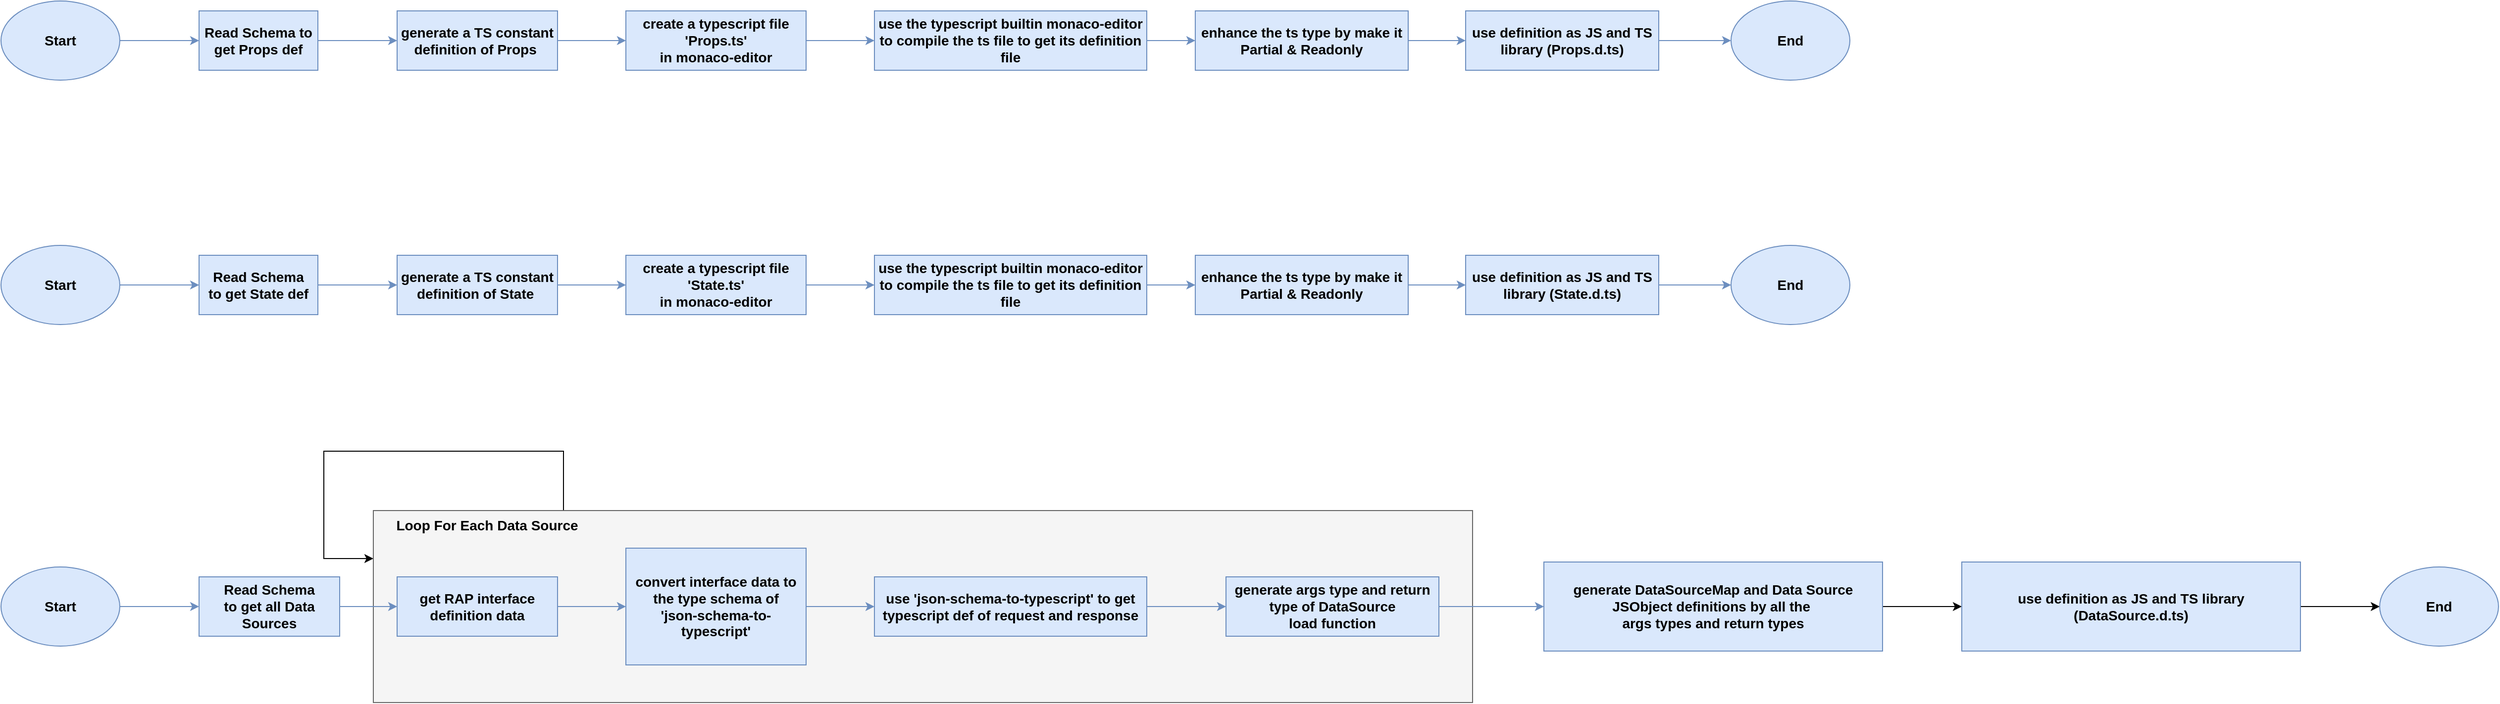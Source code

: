 <mxfile version="22.1.11" type="github">
  <diagram name="第 1 页" id="foYGR9R7QBZYM_IOSINY">
    <mxGraphModel dx="1660" dy="1055" grid="0" gridSize="10" guides="1" tooltips="1" connect="1" arrows="1" fold="1" page="0" pageScale="1" pageWidth="827" pageHeight="1169" math="0" shadow="0">
      <root>
        <mxCell id="0" />
        <mxCell id="1" parent="0" />
        <mxCell id="4FnhvvI2vXlfCGd2GcOM-49" style="edgeStyle=orthogonalEdgeStyle;rounded=0;orthogonalLoop=1;jettySize=auto;html=1;entryX=0;entryY=0.25;entryDx=0;entryDy=0;" edge="1" parent="1" source="4FnhvvI2vXlfCGd2GcOM-47" target="4FnhvvI2vXlfCGd2GcOM-47">
          <mxGeometry relative="1" as="geometry">
            <mxPoint x="1562" y="802" as="targetPoint" />
            <Array as="points">
              <mxPoint x="1069" y="744" />
              <mxPoint x="827" y="744" />
              <mxPoint x="827" y="853" />
            </Array>
          </mxGeometry>
        </mxCell>
        <mxCell id="4FnhvvI2vXlfCGd2GcOM-47" value="" style="rounded=0;whiteSpace=wrap;html=1;fillColor=#f5f5f5;fontColor=#333333;strokeColor=#666666;" vertex="1" parent="1">
          <mxGeometry x="877" y="804" width="1110" height="194" as="geometry" />
        </mxCell>
        <mxCell id="4FnhvvI2vXlfCGd2GcOM-3" value="" style="edgeStyle=orthogonalEdgeStyle;rounded=0;orthogonalLoop=1;jettySize=auto;html=1;fontSize=14;fillColor=#dae8fc;strokeColor=#6c8ebf;fontStyle=1" edge="1" parent="1" source="4FnhvvI2vXlfCGd2GcOM-1" target="4FnhvvI2vXlfCGd2GcOM-2">
          <mxGeometry relative="1" as="geometry" />
        </mxCell>
        <mxCell id="4FnhvvI2vXlfCGd2GcOM-1" value="Start" style="ellipse;whiteSpace=wrap;html=1;fontSize=14;fillColor=#dae8fc;strokeColor=#6c8ebf;fontStyle=1" vertex="1" parent="1">
          <mxGeometry x="501" y="289" width="120" height="80" as="geometry" />
        </mxCell>
        <mxCell id="4FnhvvI2vXlfCGd2GcOM-5" value="" style="edgeStyle=orthogonalEdgeStyle;rounded=0;orthogonalLoop=1;jettySize=auto;html=1;fontSize=14;fillColor=#dae8fc;strokeColor=#6c8ebf;fontStyle=1" edge="1" parent="1" source="4FnhvvI2vXlfCGd2GcOM-2" target="4FnhvvI2vXlfCGd2GcOM-4">
          <mxGeometry relative="1" as="geometry" />
        </mxCell>
        <mxCell id="4FnhvvI2vXlfCGd2GcOM-2" value="Read Schema to get Props def" style="whiteSpace=wrap;html=1;fontSize=14;fillColor=#dae8fc;strokeColor=#6c8ebf;fontStyle=1" vertex="1" parent="1">
          <mxGeometry x="701" y="299" width="120" height="60" as="geometry" />
        </mxCell>
        <mxCell id="4FnhvvI2vXlfCGd2GcOM-10" style="edgeStyle=orthogonalEdgeStyle;rounded=0;orthogonalLoop=1;jettySize=auto;html=1;fontSize=14;fillColor=#dae8fc;strokeColor=#6c8ebf;fontStyle=1" edge="1" parent="1" source="4FnhvvI2vXlfCGd2GcOM-4" target="4FnhvvI2vXlfCGd2GcOM-9">
          <mxGeometry relative="1" as="geometry" />
        </mxCell>
        <mxCell id="4FnhvvI2vXlfCGd2GcOM-4" value="generate a TS constant definition of Props&amp;nbsp;" style="whiteSpace=wrap;html=1;fontSize=14;fillColor=#dae8fc;strokeColor=#6c8ebf;fontStyle=1" vertex="1" parent="1">
          <mxGeometry x="901" y="299" width="162" height="60" as="geometry" />
        </mxCell>
        <mxCell id="4FnhvvI2vXlfCGd2GcOM-13" value="" style="edgeStyle=orthogonalEdgeStyle;rounded=0;orthogonalLoop=1;jettySize=auto;html=1;fontSize=14;fillColor=#dae8fc;strokeColor=#6c8ebf;fontStyle=1" edge="1" parent="1" source="4FnhvvI2vXlfCGd2GcOM-6" target="4FnhvvI2vXlfCGd2GcOM-12">
          <mxGeometry relative="1" as="geometry" />
        </mxCell>
        <mxCell id="4FnhvvI2vXlfCGd2GcOM-6" value="use the typescript builtin monaco-editor to compile the ts file to get its definition file" style="whiteSpace=wrap;html=1;fontSize=14;fillColor=#dae8fc;strokeColor=#6c8ebf;fontStyle=1" vertex="1" parent="1">
          <mxGeometry x="1383" y="299" width="275" height="60" as="geometry" />
        </mxCell>
        <mxCell id="4FnhvvI2vXlfCGd2GcOM-11" style="edgeStyle=orthogonalEdgeStyle;rounded=0;orthogonalLoop=1;jettySize=auto;html=1;fontSize=14;fillColor=#dae8fc;strokeColor=#6c8ebf;fontStyle=1" edge="1" parent="1" source="4FnhvvI2vXlfCGd2GcOM-9" target="4FnhvvI2vXlfCGd2GcOM-6">
          <mxGeometry relative="1" as="geometry" />
        </mxCell>
        <mxCell id="4FnhvvI2vXlfCGd2GcOM-9" value="create a typescript file&lt;br&gt;&#39;Props.ts&#39;&lt;br&gt;in monaco-editor" style="whiteSpace=wrap;html=1;fontSize=14;fillColor=#dae8fc;strokeColor=#6c8ebf;fontStyle=1" vertex="1" parent="1">
          <mxGeometry x="1132" y="299" width="182" height="60" as="geometry" />
        </mxCell>
        <mxCell id="4FnhvvI2vXlfCGd2GcOM-15" value="" style="edgeStyle=orthogonalEdgeStyle;rounded=0;orthogonalLoop=1;jettySize=auto;html=1;fontSize=14;fillColor=#dae8fc;strokeColor=#6c8ebf;fontStyle=1" edge="1" parent="1" source="4FnhvvI2vXlfCGd2GcOM-12" target="4FnhvvI2vXlfCGd2GcOM-14">
          <mxGeometry relative="1" as="geometry" />
        </mxCell>
        <mxCell id="4FnhvvI2vXlfCGd2GcOM-12" value="enhance the ts type by make it Partial &amp;amp; Readonly" style="whiteSpace=wrap;html=1;fontSize=14;fillColor=#dae8fc;strokeColor=#6c8ebf;fontStyle=1" vertex="1" parent="1">
          <mxGeometry x="1707" y="299" width="215" height="60" as="geometry" />
        </mxCell>
        <mxCell id="4FnhvvI2vXlfCGd2GcOM-17" style="edgeStyle=orthogonalEdgeStyle;rounded=0;orthogonalLoop=1;jettySize=auto;html=1;fontSize=14;fillColor=#dae8fc;strokeColor=#6c8ebf;fontStyle=1" edge="1" parent="1" source="4FnhvvI2vXlfCGd2GcOM-14" target="4FnhvvI2vXlfCGd2GcOM-16">
          <mxGeometry relative="1" as="geometry" />
        </mxCell>
        <mxCell id="4FnhvvI2vXlfCGd2GcOM-14" value="use definition as JS and TS library (Props.d.ts)" style="whiteSpace=wrap;html=1;fontSize=14;fillColor=#dae8fc;strokeColor=#6c8ebf;fontStyle=1" vertex="1" parent="1">
          <mxGeometry x="1980" y="299" width="195" height="60" as="geometry" />
        </mxCell>
        <mxCell id="4FnhvvI2vXlfCGd2GcOM-16" value="End" style="ellipse;whiteSpace=wrap;html=1;fontSize=14;fillColor=#dae8fc;strokeColor=#6c8ebf;fontStyle=1" vertex="1" parent="1">
          <mxGeometry x="2248" y="289" width="120" height="80" as="geometry" />
        </mxCell>
        <mxCell id="4FnhvvI2vXlfCGd2GcOM-18" value="" style="edgeStyle=orthogonalEdgeStyle;rounded=0;orthogonalLoop=1;jettySize=auto;html=1;fontSize=14;fillColor=#dae8fc;strokeColor=#6c8ebf;fontStyle=1" edge="1" parent="1" source="4FnhvvI2vXlfCGd2GcOM-19" target="4FnhvvI2vXlfCGd2GcOM-21">
          <mxGeometry relative="1" as="geometry" />
        </mxCell>
        <mxCell id="4FnhvvI2vXlfCGd2GcOM-19" value="Start" style="ellipse;whiteSpace=wrap;html=1;fontSize=14;fillColor=#dae8fc;strokeColor=#6c8ebf;fontStyle=1" vertex="1" parent="1">
          <mxGeometry x="501" y="536" width="120" height="80" as="geometry" />
        </mxCell>
        <mxCell id="4FnhvvI2vXlfCGd2GcOM-20" value="" style="edgeStyle=orthogonalEdgeStyle;rounded=0;orthogonalLoop=1;jettySize=auto;html=1;fontSize=14;fillColor=#dae8fc;strokeColor=#6c8ebf;fontStyle=1" edge="1" parent="1" source="4FnhvvI2vXlfCGd2GcOM-21" target="4FnhvvI2vXlfCGd2GcOM-23">
          <mxGeometry relative="1" as="geometry" />
        </mxCell>
        <mxCell id="4FnhvvI2vXlfCGd2GcOM-21" value="Read Schema&lt;br&gt;to get State def" style="whiteSpace=wrap;html=1;fontSize=14;fillColor=#dae8fc;strokeColor=#6c8ebf;fontStyle=1" vertex="1" parent="1">
          <mxGeometry x="701" y="546" width="120" height="60" as="geometry" />
        </mxCell>
        <mxCell id="4FnhvvI2vXlfCGd2GcOM-22" style="edgeStyle=orthogonalEdgeStyle;rounded=0;orthogonalLoop=1;jettySize=auto;html=1;fontSize=14;fillColor=#dae8fc;strokeColor=#6c8ebf;fontStyle=1" edge="1" parent="1" source="4FnhvvI2vXlfCGd2GcOM-23" target="4FnhvvI2vXlfCGd2GcOM-27">
          <mxGeometry relative="1" as="geometry" />
        </mxCell>
        <mxCell id="4FnhvvI2vXlfCGd2GcOM-23" value="generate a TS constant definition of State&amp;nbsp;" style="whiteSpace=wrap;html=1;fontSize=14;fillColor=#dae8fc;strokeColor=#6c8ebf;fontStyle=1" vertex="1" parent="1">
          <mxGeometry x="901" y="546" width="162" height="60" as="geometry" />
        </mxCell>
        <mxCell id="4FnhvvI2vXlfCGd2GcOM-24" value="" style="edgeStyle=orthogonalEdgeStyle;rounded=0;orthogonalLoop=1;jettySize=auto;html=1;fontSize=14;fillColor=#dae8fc;strokeColor=#6c8ebf;fontStyle=1" edge="1" parent="1" source="4FnhvvI2vXlfCGd2GcOM-25" target="4FnhvvI2vXlfCGd2GcOM-29">
          <mxGeometry relative="1" as="geometry" />
        </mxCell>
        <mxCell id="4FnhvvI2vXlfCGd2GcOM-25" value="use the typescript builtin monaco-editor to compile the ts file to get its definition file" style="whiteSpace=wrap;html=1;fontSize=14;fillColor=#dae8fc;strokeColor=#6c8ebf;fontStyle=1" vertex="1" parent="1">
          <mxGeometry x="1383" y="546" width="275" height="60" as="geometry" />
        </mxCell>
        <mxCell id="4FnhvvI2vXlfCGd2GcOM-26" style="edgeStyle=orthogonalEdgeStyle;rounded=0;orthogonalLoop=1;jettySize=auto;html=1;fontSize=14;fillColor=#dae8fc;strokeColor=#6c8ebf;fontStyle=1" edge="1" parent="1" source="4FnhvvI2vXlfCGd2GcOM-27" target="4FnhvvI2vXlfCGd2GcOM-25">
          <mxGeometry relative="1" as="geometry" />
        </mxCell>
        <mxCell id="4FnhvvI2vXlfCGd2GcOM-27" value="create a typescript file&lt;br&gt;&#39;State.ts&#39;&lt;br&gt;in monaco-editor" style="whiteSpace=wrap;html=1;fontSize=14;fillColor=#dae8fc;strokeColor=#6c8ebf;fontStyle=1" vertex="1" parent="1">
          <mxGeometry x="1132" y="546" width="182" height="60" as="geometry" />
        </mxCell>
        <mxCell id="4FnhvvI2vXlfCGd2GcOM-28" value="" style="edgeStyle=orthogonalEdgeStyle;rounded=0;orthogonalLoop=1;jettySize=auto;html=1;fontSize=14;fillColor=#dae8fc;strokeColor=#6c8ebf;fontStyle=1" edge="1" parent="1" source="4FnhvvI2vXlfCGd2GcOM-29" target="4FnhvvI2vXlfCGd2GcOM-31">
          <mxGeometry relative="1" as="geometry" />
        </mxCell>
        <mxCell id="4FnhvvI2vXlfCGd2GcOM-29" value="enhance the ts type by make it Partial &amp;amp; Readonly" style="whiteSpace=wrap;html=1;fontSize=14;fillColor=#dae8fc;strokeColor=#6c8ebf;fontStyle=1" vertex="1" parent="1">
          <mxGeometry x="1707" y="546" width="215" height="60" as="geometry" />
        </mxCell>
        <mxCell id="4FnhvvI2vXlfCGd2GcOM-30" style="edgeStyle=orthogonalEdgeStyle;rounded=0;orthogonalLoop=1;jettySize=auto;html=1;fontSize=14;fillColor=#dae8fc;strokeColor=#6c8ebf;fontStyle=1" edge="1" parent="1" source="4FnhvvI2vXlfCGd2GcOM-31" target="4FnhvvI2vXlfCGd2GcOM-32">
          <mxGeometry relative="1" as="geometry" />
        </mxCell>
        <mxCell id="4FnhvvI2vXlfCGd2GcOM-31" value="use definition as JS and TS library (State.d.ts)" style="whiteSpace=wrap;html=1;fontSize=14;fillColor=#dae8fc;strokeColor=#6c8ebf;fontStyle=1" vertex="1" parent="1">
          <mxGeometry x="1980" y="546" width="195" height="60" as="geometry" />
        </mxCell>
        <mxCell id="4FnhvvI2vXlfCGd2GcOM-32" value="End" style="ellipse;whiteSpace=wrap;html=1;fontSize=14;fillColor=#dae8fc;strokeColor=#6c8ebf;fontStyle=1" vertex="1" parent="1">
          <mxGeometry x="2248" y="536" width="120" height="80" as="geometry" />
        </mxCell>
        <mxCell id="4FnhvvI2vXlfCGd2GcOM-33" value="" style="edgeStyle=orthogonalEdgeStyle;rounded=0;orthogonalLoop=1;jettySize=auto;html=1;fontSize=14;fillColor=#dae8fc;strokeColor=#6c8ebf;fontStyle=1" edge="1" parent="1" source="4FnhvvI2vXlfCGd2GcOM-34" target="4FnhvvI2vXlfCGd2GcOM-36">
          <mxGeometry relative="1" as="geometry" />
        </mxCell>
        <mxCell id="4FnhvvI2vXlfCGd2GcOM-34" value="Start" style="ellipse;whiteSpace=wrap;html=1;fontSize=14;fillColor=#dae8fc;strokeColor=#6c8ebf;fontStyle=1" vertex="1" parent="1">
          <mxGeometry x="501" y="861" width="120" height="80" as="geometry" />
        </mxCell>
        <mxCell id="4FnhvvI2vXlfCGd2GcOM-35" value="" style="edgeStyle=orthogonalEdgeStyle;rounded=0;orthogonalLoop=1;jettySize=auto;html=1;fontSize=14;fillColor=#dae8fc;strokeColor=#6c8ebf;fontStyle=1" edge="1" parent="1" source="4FnhvvI2vXlfCGd2GcOM-36" target="4FnhvvI2vXlfCGd2GcOM-38">
          <mxGeometry relative="1" as="geometry" />
        </mxCell>
        <mxCell id="4FnhvvI2vXlfCGd2GcOM-36" value="Read Schema&lt;br&gt;to get all Data Sources" style="whiteSpace=wrap;html=1;fontSize=14;fillColor=#dae8fc;strokeColor=#6c8ebf;fontStyle=1" vertex="1" parent="1">
          <mxGeometry x="701" y="871" width="142" height="60" as="geometry" />
        </mxCell>
        <mxCell id="4FnhvvI2vXlfCGd2GcOM-37" style="edgeStyle=orthogonalEdgeStyle;rounded=0;orthogonalLoop=1;jettySize=auto;html=1;fontSize=14;fillColor=#dae8fc;strokeColor=#6c8ebf;fontStyle=1" edge="1" parent="1" source="4FnhvvI2vXlfCGd2GcOM-38" target="4FnhvvI2vXlfCGd2GcOM-42">
          <mxGeometry relative="1" as="geometry" />
        </mxCell>
        <mxCell id="4FnhvvI2vXlfCGd2GcOM-38" value="get RAP interface definition data" style="whiteSpace=wrap;html=1;fontSize=14;fillColor=#dae8fc;strokeColor=#6c8ebf;fontStyle=1" vertex="1" parent="1">
          <mxGeometry x="901" y="871" width="162" height="60" as="geometry" />
        </mxCell>
        <mxCell id="4FnhvvI2vXlfCGd2GcOM-39" value="" style="edgeStyle=orthogonalEdgeStyle;rounded=0;orthogonalLoop=1;jettySize=auto;html=1;fontSize=14;fillColor=#dae8fc;strokeColor=#6c8ebf;fontStyle=1" edge="1" parent="1" source="4FnhvvI2vXlfCGd2GcOM-40" target="4FnhvvI2vXlfCGd2GcOM-44">
          <mxGeometry relative="1" as="geometry" />
        </mxCell>
        <mxCell id="4FnhvvI2vXlfCGd2GcOM-40" value="use &#39;json-schema-to-typescript&#39; to get typescript def of request and response" style="whiteSpace=wrap;html=1;fontSize=14;fillColor=#dae8fc;strokeColor=#6c8ebf;fontStyle=1" vertex="1" parent="1">
          <mxGeometry x="1383" y="871" width="275" height="60" as="geometry" />
        </mxCell>
        <mxCell id="4FnhvvI2vXlfCGd2GcOM-41" style="edgeStyle=orthogonalEdgeStyle;rounded=0;orthogonalLoop=1;jettySize=auto;html=1;fontSize=14;fillColor=#dae8fc;strokeColor=#6c8ebf;fontStyle=1" edge="1" parent="1" source="4FnhvvI2vXlfCGd2GcOM-42" target="4FnhvvI2vXlfCGd2GcOM-40">
          <mxGeometry relative="1" as="geometry" />
        </mxCell>
        <mxCell id="4FnhvvI2vXlfCGd2GcOM-42" value="convert interface data to the type schema of &lt;br&gt;&#39;json-schema-to-typescript&#39;" style="whiteSpace=wrap;html=1;fontSize=14;fillColor=#dae8fc;strokeColor=#6c8ebf;fontStyle=1" vertex="1" parent="1">
          <mxGeometry x="1132" y="842" width="182" height="118" as="geometry" />
        </mxCell>
        <mxCell id="4FnhvvI2vXlfCGd2GcOM-43" value="" style="edgeStyle=orthogonalEdgeStyle;rounded=0;orthogonalLoop=1;jettySize=auto;html=1;fontSize=14;fillColor=#dae8fc;strokeColor=#6c8ebf;fontStyle=1" edge="1" parent="1" source="4FnhvvI2vXlfCGd2GcOM-44" target="4FnhvvI2vXlfCGd2GcOM-46">
          <mxGeometry relative="1" as="geometry" />
        </mxCell>
        <mxCell id="4FnhvvI2vXlfCGd2GcOM-44" value="generate args type and return type of DataSource &lt;br&gt;load function" style="whiteSpace=wrap;html=1;fontSize=14;fillColor=#dae8fc;strokeColor=#6c8ebf;fontStyle=1" vertex="1" parent="1">
          <mxGeometry x="1738" y="871" width="215" height="60" as="geometry" />
        </mxCell>
        <mxCell id="4FnhvvI2vXlfCGd2GcOM-51" value="" style="edgeStyle=orthogonalEdgeStyle;rounded=0;orthogonalLoop=1;jettySize=auto;html=1;" edge="1" parent="1" source="4FnhvvI2vXlfCGd2GcOM-46" target="4FnhvvI2vXlfCGd2GcOM-50">
          <mxGeometry relative="1" as="geometry" />
        </mxCell>
        <mxCell id="4FnhvvI2vXlfCGd2GcOM-46" value="generate DataSourceMap and Data Source JSObject definitions by all the&amp;nbsp; &lt;br&gt;args types and return types" style="whiteSpace=wrap;html=1;fontSize=14;fillColor=#dae8fc;strokeColor=#6c8ebf;fontStyle=1" vertex="1" parent="1">
          <mxGeometry x="2059" y="856" width="342" height="90" as="geometry" />
        </mxCell>
        <mxCell id="4FnhvvI2vXlfCGd2GcOM-48" value="&lt;font style=&quot;font-size: 14px;&quot;&gt;&lt;b&gt;Loop For Each Data Source&lt;/b&gt;&lt;/font&gt;" style="text;strokeColor=none;align=center;fillColor=none;html=1;verticalAlign=middle;whiteSpace=wrap;rounded=0;" vertex="1" parent="1">
          <mxGeometry x="877" y="804" width="230" height="30" as="geometry" />
        </mxCell>
        <mxCell id="4FnhvvI2vXlfCGd2GcOM-54" style="edgeStyle=orthogonalEdgeStyle;rounded=0;orthogonalLoop=1;jettySize=auto;html=1;" edge="1" parent="1" source="4FnhvvI2vXlfCGd2GcOM-50" target="4FnhvvI2vXlfCGd2GcOM-53">
          <mxGeometry relative="1" as="geometry" />
        </mxCell>
        <mxCell id="4FnhvvI2vXlfCGd2GcOM-50" value="use definition as JS and TS library (DataSource.d.ts)" style="whiteSpace=wrap;html=1;fontSize=14;fillColor=#dae8fc;strokeColor=#6c8ebf;fontStyle=1" vertex="1" parent="1">
          <mxGeometry x="2481" y="856" width="342" height="90" as="geometry" />
        </mxCell>
        <mxCell id="4FnhvvI2vXlfCGd2GcOM-53" value="End" style="ellipse;whiteSpace=wrap;html=1;fontSize=14;fillColor=#dae8fc;strokeColor=#6c8ebf;fontStyle=1" vertex="1" parent="1">
          <mxGeometry x="2903" y="861" width="120" height="80" as="geometry" />
        </mxCell>
      </root>
    </mxGraphModel>
  </diagram>
</mxfile>
